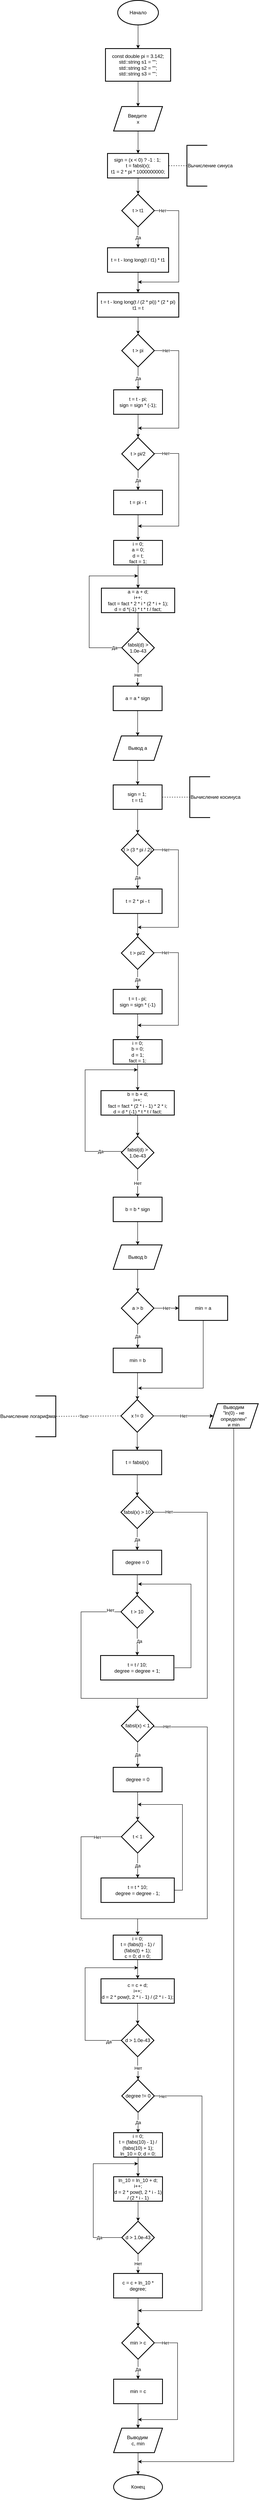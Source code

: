 <mxfile version="20.3.0" type="device"><diagram id="MsF1hmxlR_n_zTYHV3cW" name="Страница 1"><mxGraphModel dx="909" dy="1180" grid="1" gridSize="10" guides="1" tooltips="1" connect="1" arrows="1" fold="1" page="1" pageScale="1" pageWidth="827" pageHeight="1169" math="0" shadow="0"><root><mxCell id="0"/><mxCell id="1" parent="0"/><mxCell id="JNL3HpH2NIiDeKoIdSKx-3" value="" style="edgeStyle=orthogonalEdgeStyle;rounded=0;orthogonalLoop=1;jettySize=auto;html=1;" parent="1" source="JNL3HpH2NIiDeKoIdSKx-1" target="JNL3HpH2NIiDeKoIdSKx-2" edge="1"><mxGeometry relative="1" as="geometry"/></mxCell><mxCell id="JNL3HpH2NIiDeKoIdSKx-1" value="Начало" style="strokeWidth=2;html=1;shape=mxgraph.flowchart.start_1;whiteSpace=wrap;" parent="1" vertex="1"><mxGeometry x="330" y="40" width="100" height="60" as="geometry"/></mxCell><mxCell id="JNL3HpH2NIiDeKoIdSKx-5" value="" style="edgeStyle=orthogonalEdgeStyle;rounded=0;orthogonalLoop=1;jettySize=auto;html=1;" parent="1" source="JNL3HpH2NIiDeKoIdSKx-2" target="JNL3HpH2NIiDeKoIdSKx-4" edge="1"><mxGeometry relative="1" as="geometry"/></mxCell><mxCell id="JNL3HpH2NIiDeKoIdSKx-2" value="&lt;div&gt;const double pi = 3.142;&lt;/div&gt;&lt;div&gt;&lt;span style=&quot;&quot;&gt;&#9;&lt;/span&gt;std::string s1 = &quot;&quot;;&lt;/div&gt;&lt;div&gt;&lt;span style=&quot;&quot;&gt;&#9;&lt;/span&gt;std::string s2 = &quot;&quot;;&lt;/div&gt;&lt;div&gt;&lt;span style=&quot;&quot;&gt;&#9;&lt;/span&gt;std::string s3 = &quot;&quot;;&lt;/div&gt;" style="whiteSpace=wrap;html=1;strokeWidth=2;" parent="1" vertex="1"><mxGeometry x="300" y="158" width="160" height="80" as="geometry"/></mxCell><mxCell id="JNL3HpH2NIiDeKoIdSKx-7" value="" style="edgeStyle=orthogonalEdgeStyle;rounded=0;orthogonalLoop=1;jettySize=auto;html=1;" parent="1" source="JNL3HpH2NIiDeKoIdSKx-4" target="JNL3HpH2NIiDeKoIdSKx-6" edge="1"><mxGeometry relative="1" as="geometry"/></mxCell><mxCell id="JNL3HpH2NIiDeKoIdSKx-4" value="Введите&amp;nbsp;&lt;br&gt;x" style="shape=parallelogram;perimeter=parallelogramPerimeter;whiteSpace=wrap;html=1;fixedSize=1;strokeWidth=2;" parent="1" vertex="1"><mxGeometry x="320" y="300" width="120" height="60" as="geometry"/></mxCell><mxCell id="t6zCe8TcaZdugWU6Ns84-3" value="" style="edgeStyle=orthogonalEdgeStyle;rounded=0;orthogonalLoop=1;jettySize=auto;html=1;endArrow=none;endFill=0;dashed=1;" parent="1" source="JNL3HpH2NIiDeKoIdSKx-6" target="t6zCe8TcaZdugWU6Ns84-2" edge="1"><mxGeometry relative="1" as="geometry"/></mxCell><mxCell id="SGpj-EJ1Anm8VwAiLy1C-2" value="" style="edgeStyle=orthogonalEdgeStyle;rounded=0;orthogonalLoop=1;jettySize=auto;html=1;" edge="1" parent="1" source="JNL3HpH2NIiDeKoIdSKx-6" target="SGpj-EJ1Anm8VwAiLy1C-1"><mxGeometry relative="1" as="geometry"/></mxCell><mxCell id="JNL3HpH2NIiDeKoIdSKx-6" value="&lt;div&gt;sign = (x &amp;lt; 0) ? -1 : 1;&amp;nbsp;&lt;/div&gt;&lt;div&gt;&lt;span style=&quot;background-color: initial;&quot;&gt;t = fabsl(x);&lt;/span&gt;&lt;/div&gt;&lt;span style=&quot;&quot;&gt;&#9;&lt;/span&gt;t1 = 2 * pi * 1000000000;" style="whiteSpace=wrap;html=1;strokeWidth=2;" parent="1" vertex="1"><mxGeometry x="305" y="415" width="150" height="60" as="geometry"/></mxCell><mxCell id="t6zCe8TcaZdugWU6Ns84-2" value="Вычисление синуса" style="strokeWidth=2;html=1;shape=mxgraph.flowchart.annotation_1;align=left;pointerEvents=1;" parent="1" vertex="1"><mxGeometry x="500" y="395" width="50" height="100" as="geometry"/></mxCell><mxCell id="t6zCe8TcaZdugWU6Ns84-9" value="Да" style="edgeStyle=orthogonalEdgeStyle;rounded=0;orthogonalLoop=1;jettySize=auto;html=1;endArrow=classic;endFill=1;" parent="1" source="t6zCe8TcaZdugWU6Ns84-6" target="t6zCe8TcaZdugWU6Ns84-8" edge="1"><mxGeometry relative="1" as="geometry"/></mxCell><mxCell id="t6zCe8TcaZdugWU6Ns84-15" value="Нет" style="edgeStyle=orthogonalEdgeStyle;rounded=0;orthogonalLoop=1;jettySize=auto;html=1;endArrow=classic;endFill=1;exitX=1;exitY=0.5;exitDx=0;exitDy=0;" parent="1" source="t6zCe8TcaZdugWU6Ns84-6" edge="1"><mxGeometry x="-0.829" relative="1" as="geometry"><mxPoint x="380" y="1088" as="targetPoint"/><Array as="points"><mxPoint x="480" y="898"/><mxPoint x="480" y="1088"/><mxPoint x="380" y="1088"/></Array><mxPoint x="-1" as="offset"/></mxGeometry></mxCell><mxCell id="t6zCe8TcaZdugWU6Ns84-6" value="t &amp;gt; pi" style="rhombus;whiteSpace=wrap;html=1;strokeWidth=2;" parent="1" vertex="1"><mxGeometry x="340" y="858" width="80" height="80" as="geometry"/></mxCell><mxCell id="t6zCe8TcaZdugWU6Ns84-13" value="" style="edgeStyle=orthogonalEdgeStyle;rounded=0;orthogonalLoop=1;jettySize=auto;html=1;endArrow=classic;endFill=1;" parent="1" source="t6zCe8TcaZdugWU6Ns84-8" target="t6zCe8TcaZdugWU6Ns84-12" edge="1"><mxGeometry relative="1" as="geometry"/></mxCell><mxCell id="t6zCe8TcaZdugWU6Ns84-8" value="&lt;div&gt;t = t - pi;&lt;/div&gt;&lt;div&gt;&lt;span style=&quot;&quot;&gt;&#9;&#9;&lt;/span&gt;sign = sign * (-1);&lt;/div&gt;" style="whiteSpace=wrap;html=1;strokeWidth=2;" parent="1" vertex="1"><mxGeometry x="320" y="994" width="120" height="60" as="geometry"/></mxCell><mxCell id="t6zCe8TcaZdugWU6Ns84-17" value="Да" style="edgeStyle=orthogonalEdgeStyle;rounded=0;orthogonalLoop=1;jettySize=auto;html=1;endArrow=classic;endFill=1;" parent="1" source="t6zCe8TcaZdugWU6Ns84-12" target="t6zCe8TcaZdugWU6Ns84-16" edge="1"><mxGeometry relative="1" as="geometry"/></mxCell><mxCell id="t6zCe8TcaZdugWU6Ns84-21" value="Нет" style="edgeStyle=orthogonalEdgeStyle;rounded=0;orthogonalLoop=1;jettySize=auto;html=1;endArrow=classic;endFill=1;exitX=1;exitY=0.5;exitDx=0;exitDy=0;" parent="1" edge="1"><mxGeometry x="-0.832" relative="1" as="geometry"><mxPoint x="420" y="1150" as="sourcePoint"/><mxPoint x="380" y="1328" as="targetPoint"/><Array as="points"><mxPoint x="480" y="1150"/><mxPoint x="480" y="1328"/><mxPoint x="380" y="1328"/></Array><mxPoint x="-1" as="offset"/></mxGeometry></mxCell><mxCell id="t6zCe8TcaZdugWU6Ns84-12" value="t &amp;gt; pi/2" style="rhombus;whiteSpace=wrap;html=1;strokeWidth=2;" parent="1" vertex="1"><mxGeometry x="340" y="1111" width="80" height="80" as="geometry"/></mxCell><mxCell id="t6zCe8TcaZdugWU6Ns84-19" value="" style="edgeStyle=orthogonalEdgeStyle;rounded=0;orthogonalLoop=1;jettySize=auto;html=1;endArrow=classic;endFill=1;" parent="1" source="t6zCe8TcaZdugWU6Ns84-16" target="t6zCe8TcaZdugWU6Ns84-18" edge="1"><mxGeometry relative="1" as="geometry"/></mxCell><mxCell id="t6zCe8TcaZdugWU6Ns84-16" value="t = pi - t" style="whiteSpace=wrap;html=1;strokeWidth=2;" parent="1" vertex="1"><mxGeometry x="320" y="1240" width="120" height="60" as="geometry"/></mxCell><mxCell id="SGpj-EJ1Anm8VwAiLy1C-16" value="" style="edgeStyle=orthogonalEdgeStyle;rounded=0;orthogonalLoop=1;jettySize=auto;html=1;" edge="1" parent="1" source="t6zCe8TcaZdugWU6Ns84-18" target="t6zCe8TcaZdugWU6Ns84-26"><mxGeometry relative="1" as="geometry"/></mxCell><mxCell id="t6zCe8TcaZdugWU6Ns84-18" value="&lt;div&gt;i = 0;&lt;/div&gt;&lt;div&gt;&lt;span style=&quot;&quot;&gt;&#9;&lt;/span&gt;a = 0;&lt;/div&gt;&lt;div&gt;&lt;span style=&quot;&quot;&gt;&#9;&lt;/span&gt;d = t;&lt;/div&gt;&lt;div&gt;&lt;span style=&quot;&quot;&gt;&#9;&lt;/span&gt;fact = 1;&lt;/div&gt;" style="whiteSpace=wrap;html=1;strokeWidth=2;" parent="1" vertex="1"><mxGeometry x="320" y="1363" width="120" height="60" as="geometry"/></mxCell><mxCell id="SGpj-EJ1Anm8VwAiLy1C-12" value="" style="edgeStyle=orthogonalEdgeStyle;rounded=0;orthogonalLoop=1;jettySize=auto;html=1;" edge="1" parent="1" source="t6zCe8TcaZdugWU6Ns84-26" target="SGpj-EJ1Anm8VwAiLy1C-11"><mxGeometry relative="1" as="geometry"/></mxCell><mxCell id="t6zCe8TcaZdugWU6Ns84-26" value="&lt;div&gt;a = a + d;&lt;/div&gt;&lt;div&gt;&lt;span style=&quot;&quot;&gt;&#9;&#9;&lt;/span&gt;i++;&lt;/div&gt;&lt;div&gt;&lt;span style=&quot;&quot;&gt;&#9;&#9;&lt;/span&gt;fact = fact * 2 * i * (2 * i + 1);&lt;/div&gt;&lt;div&gt;&lt;span style=&quot;&quot;&gt;&#9;&#9;&lt;/span&gt;d = d *(-1) * t * t / fact;&lt;/div&gt;" style="whiteSpace=wrap;html=1;strokeWidth=2;" parent="1" vertex="1"><mxGeometry x="290" y="1480" width="180" height="60" as="geometry"/></mxCell><mxCell id="t6zCe8TcaZdugWU6Ns84-33" value="" style="edgeStyle=orthogonalEdgeStyle;rounded=0;orthogonalLoop=1;jettySize=auto;html=1;endArrow=classic;endFill=1;" parent="1" source="t6zCe8TcaZdugWU6Ns84-30" target="t6zCe8TcaZdugWU6Ns84-32" edge="1"><mxGeometry relative="1" as="geometry"/></mxCell><mxCell id="t6zCe8TcaZdugWU6Ns84-30" value="a = a * sign" style="whiteSpace=wrap;html=1;strokeWidth=2;" parent="1" vertex="1"><mxGeometry x="319" y="1720" width="120" height="60" as="geometry"/></mxCell><mxCell id="t6zCe8TcaZdugWU6Ns84-71" value="" style="edgeStyle=orthogonalEdgeStyle;rounded=0;orthogonalLoop=1;jettySize=auto;html=1;endArrow=classic;endFill=1;" parent="1" source="t6zCe8TcaZdugWU6Ns84-32" target="t6zCe8TcaZdugWU6Ns84-42" edge="1"><mxGeometry relative="1" as="geometry"/></mxCell><mxCell id="t6zCe8TcaZdugWU6Ns84-32" value="Вывод&amp;nbsp;а" style="shape=parallelogram;perimeter=parallelogramPerimeter;whiteSpace=wrap;html=1;fixedSize=1;strokeWidth=2;" parent="1" vertex="1"><mxGeometry x="319" y="1842" width="120" height="60" as="geometry"/></mxCell><mxCell id="t6zCe8TcaZdugWU6Ns84-40" value="" style="edgeStyle=orthogonalEdgeStyle;rounded=0;orthogonalLoop=1;jettySize=auto;html=1;endArrow=none;endFill=0;dashed=1;" parent="1" source="t6zCe8TcaZdugWU6Ns84-42" target="t6zCe8TcaZdugWU6Ns84-45" edge="1"><mxGeometry relative="1" as="geometry"/></mxCell><mxCell id="SGpj-EJ1Anm8VwAiLy1C-18" value="" style="edgeStyle=orthogonalEdgeStyle;rounded=0;orthogonalLoop=1;jettySize=auto;html=1;" edge="1" parent="1" source="t6zCe8TcaZdugWU6Ns84-42" target="t6zCe8TcaZdugWU6Ns84-48"><mxGeometry relative="1" as="geometry"/></mxCell><mxCell id="t6zCe8TcaZdugWU6Ns84-42" value="&lt;div&gt;sign = 1;&amp;nbsp;&lt;/div&gt;&lt;div&gt;&lt;span style=&quot;background-color: initial;&quot;&gt;t = t1&lt;/span&gt;&lt;/div&gt;" style="whiteSpace=wrap;html=1;strokeWidth=2;" parent="1" vertex="1"><mxGeometry x="319" y="1962" width="120" height="60" as="geometry"/></mxCell><mxCell id="t6zCe8TcaZdugWU6Ns84-45" value="Вычисление косинуса" style="strokeWidth=2;html=1;shape=mxgraph.flowchart.annotation_1;align=left;pointerEvents=1;" parent="1" vertex="1"><mxGeometry x="507" y="1942" width="50" height="100" as="geometry"/></mxCell><mxCell id="t6zCe8TcaZdugWU6Ns84-46" value="Да" style="edgeStyle=orthogonalEdgeStyle;rounded=0;orthogonalLoop=1;jettySize=auto;html=1;endArrow=classic;endFill=1;" parent="1" source="t6zCe8TcaZdugWU6Ns84-48" target="t6zCe8TcaZdugWU6Ns84-50" edge="1"><mxGeometry relative="1" as="geometry"/></mxCell><mxCell id="t6zCe8TcaZdugWU6Ns84-47" value="Нет" style="edgeStyle=orthogonalEdgeStyle;rounded=0;orthogonalLoop=1;jettySize=auto;html=1;endArrow=classic;endFill=1;exitX=1;exitY=0.5;exitDx=0;exitDy=0;" parent="1" source="t6zCe8TcaZdugWU6Ns84-48" edge="1"><mxGeometry x="-0.829" relative="1" as="geometry"><mxPoint x="379" y="2311" as="targetPoint"/><Array as="points"><mxPoint x="479" y="2121"/><mxPoint x="479" y="2311"/><mxPoint x="379" y="2311"/></Array><mxPoint x="-1" as="offset"/></mxGeometry></mxCell><mxCell id="t6zCe8TcaZdugWU6Ns84-48" value="t &amp;gt; (3 * pi / 2)" style="rhombus;whiteSpace=wrap;html=1;strokeWidth=2;" parent="1" vertex="1"><mxGeometry x="339" y="2081" width="80" height="80" as="geometry"/></mxCell><mxCell id="t6zCe8TcaZdugWU6Ns84-49" value="" style="edgeStyle=orthogonalEdgeStyle;rounded=0;orthogonalLoop=1;jettySize=auto;html=1;endArrow=classic;endFill=1;" parent="1" source="t6zCe8TcaZdugWU6Ns84-50" target="t6zCe8TcaZdugWU6Ns84-53" edge="1"><mxGeometry relative="1" as="geometry"/></mxCell><mxCell id="t6zCe8TcaZdugWU6Ns84-50" value="t = 2 * pi - t" style="whiteSpace=wrap;html=1;strokeWidth=2;" parent="1" vertex="1"><mxGeometry x="319" y="2217" width="120" height="60" as="geometry"/></mxCell><mxCell id="t6zCe8TcaZdugWU6Ns84-51" value="Да" style="edgeStyle=orthogonalEdgeStyle;rounded=0;orthogonalLoop=1;jettySize=auto;html=1;endArrow=classic;endFill=1;" parent="1" source="t6zCe8TcaZdugWU6Ns84-53" target="t6zCe8TcaZdugWU6Ns84-55" edge="1"><mxGeometry relative="1" as="geometry"/></mxCell><mxCell id="t6zCe8TcaZdugWU6Ns84-52" value="Нет" style="edgeStyle=orthogonalEdgeStyle;rounded=0;orthogonalLoop=1;jettySize=auto;html=1;endArrow=classic;endFill=1;exitX=1;exitY=0.5;exitDx=0;exitDy=0;" parent="1" edge="1"><mxGeometry x="-0.832" relative="1" as="geometry"><mxPoint x="419" y="2373" as="sourcePoint"/><mxPoint x="379" y="2551" as="targetPoint"/><Array as="points"><mxPoint x="479" y="2373"/><mxPoint x="479" y="2551"/><mxPoint x="379" y="2551"/></Array><mxPoint x="-1" as="offset"/></mxGeometry></mxCell><mxCell id="t6zCe8TcaZdugWU6Ns84-53" value="t &amp;gt; pi/2" style="rhombus;whiteSpace=wrap;html=1;strokeWidth=2;" parent="1" vertex="1"><mxGeometry x="339" y="2334" width="80" height="80" as="geometry"/></mxCell><mxCell id="t6zCe8TcaZdugWU6Ns84-54" value="" style="edgeStyle=orthogonalEdgeStyle;rounded=0;orthogonalLoop=1;jettySize=auto;html=1;endArrow=classic;endFill=1;" parent="1" source="t6zCe8TcaZdugWU6Ns84-55" target="t6zCe8TcaZdugWU6Ns84-57" edge="1"><mxGeometry relative="1" as="geometry"/></mxCell><mxCell id="t6zCe8TcaZdugWU6Ns84-55" value="&lt;div&gt;t = t - pi;&lt;/div&gt;&lt;div&gt;&lt;span style=&quot;&quot;&gt;&#9;&#9;&lt;/span&gt;sign = sign * (-1)&lt;/div&gt;" style="whiteSpace=wrap;html=1;strokeWidth=2;" parent="1" vertex="1"><mxGeometry x="319" y="2463" width="120" height="60" as="geometry"/></mxCell><mxCell id="SGpj-EJ1Anm8VwAiLy1C-19" value="" style="edgeStyle=orthogonalEdgeStyle;rounded=0;orthogonalLoop=1;jettySize=auto;html=1;" edge="1" parent="1" source="t6zCe8TcaZdugWU6Ns84-57" target="t6zCe8TcaZdugWU6Ns84-61"><mxGeometry relative="1" as="geometry"/></mxCell><mxCell id="t6zCe8TcaZdugWU6Ns84-57" value="&lt;div&gt;i = 0;&lt;/div&gt;&lt;div&gt;&lt;span style=&quot;&quot;&gt;&#9;&lt;/span&gt;b = 0;&lt;/div&gt;&lt;div&gt;&lt;span style=&quot;&quot;&gt;&#9;&lt;/span&gt;d = 1;&lt;/div&gt;&lt;div&gt;&lt;span style=&quot;&quot;&gt;&#9;&lt;/span&gt;fact = 1;&lt;/div&gt;" style="whiteSpace=wrap;html=1;strokeWidth=2;" parent="1" vertex="1"><mxGeometry x="319" y="2586" width="120" height="60" as="geometry"/></mxCell><mxCell id="SGpj-EJ1Anm8VwAiLy1C-21" value="" style="edgeStyle=orthogonalEdgeStyle;rounded=0;orthogonalLoop=1;jettySize=auto;html=1;" edge="1" parent="1" source="t6zCe8TcaZdugWU6Ns84-61" target="SGpj-EJ1Anm8VwAiLy1C-20"><mxGeometry relative="1" as="geometry"/></mxCell><mxCell id="t6zCe8TcaZdugWU6Ns84-61" value="&lt;div&gt;b = b + d;&lt;/div&gt;&lt;div&gt;&lt;span style=&quot;&quot;&gt;&#9;&#9;&lt;/span&gt;i++;&lt;/div&gt;&lt;div&gt;&lt;span style=&quot;&quot;&gt;&#9;&#9;&lt;/span&gt;fact = fact * (2 * i - 1) * 2 * i;&lt;/div&gt;&lt;div&gt;&lt;span style=&quot;&quot;&gt;&#9;&#9;&lt;/span&gt;d = d * (-1) * t * t / fact;&lt;/div&gt;" style="whiteSpace=wrap;html=1;strokeWidth=2;" parent="1" vertex="1"><mxGeometry x="289" y="2711" width="180" height="60" as="geometry"/></mxCell><mxCell id="SGpj-EJ1Anm8VwAiLy1C-30" value="" style="edgeStyle=orthogonalEdgeStyle;rounded=0;orthogonalLoop=1;jettySize=auto;html=1;" edge="1" parent="1" source="t6zCe8TcaZdugWU6Ns84-65" target="SGpj-EJ1Anm8VwAiLy1C-29"><mxGeometry relative="1" as="geometry"/></mxCell><mxCell id="t6zCe8TcaZdugWU6Ns84-65" value="b = b * sign" style="whiteSpace=wrap;html=1;strokeWidth=2;" parent="1" vertex="1"><mxGeometry x="319" y="2972" width="120" height="60" as="geometry"/></mxCell><mxCell id="t6zCe8TcaZdugWU6Ns84-123" value="Да" style="edgeStyle=orthogonalEdgeStyle;rounded=0;orthogonalLoop=1;jettySize=auto;html=1;endArrow=classic;endFill=1;" parent="1" source="t6zCe8TcaZdugWU6Ns84-120" target="t6zCe8TcaZdugWU6Ns84-122" edge="1"><mxGeometry relative="1" as="geometry"/></mxCell><mxCell id="t6zCe8TcaZdugWU6Ns84-125" value="Нет" style="edgeStyle=orthogonalEdgeStyle;rounded=0;orthogonalLoop=1;jettySize=auto;html=1;endArrow=classic;endFill=1;" parent="1" source="t6zCe8TcaZdugWU6Ns84-120" target="t6zCe8TcaZdugWU6Ns84-124" edge="1"><mxGeometry relative="1" as="geometry"/></mxCell><mxCell id="t6zCe8TcaZdugWU6Ns84-120" value="a &amp;gt; b" style="rhombus;whiteSpace=wrap;html=1;strokeWidth=2;" parent="1" vertex="1"><mxGeometry x="339" y="3204" width="80" height="80" as="geometry"/></mxCell><mxCell id="SGpj-EJ1Anm8VwAiLy1C-28" value="" style="edgeStyle=none;rounded=0;orthogonalLoop=1;jettySize=auto;html=1;" edge="1" parent="1" source="t6zCe8TcaZdugWU6Ns84-122" target="t6zCe8TcaZdugWU6Ns84-126"><mxGeometry relative="1" as="geometry"/></mxCell><mxCell id="t6zCe8TcaZdugWU6Ns84-122" value="min = b" style="whiteSpace=wrap;html=1;strokeWidth=2;" parent="1" vertex="1"><mxGeometry x="319" y="3342" width="120" height="60" as="geometry"/></mxCell><mxCell id="t6zCe8TcaZdugWU6Ns84-133" value="" style="edgeStyle=orthogonalEdgeStyle;rounded=0;orthogonalLoop=1;jettySize=auto;html=1;endArrow=classic;endFill=1;exitX=0.5;exitY=1;exitDx=0;exitDy=0;" parent="1" source="t6zCe8TcaZdugWU6Ns84-124" edge="1"><mxGeometry relative="1" as="geometry"><mxPoint x="380" y="3440" as="targetPoint"/><Array as="points"><mxPoint x="540" y="3440"/></Array></mxGeometry></mxCell><mxCell id="t6zCe8TcaZdugWU6Ns84-124" value="min = a" style="whiteSpace=wrap;html=1;strokeWidth=2;" parent="1" vertex="1"><mxGeometry x="480" y="3214" width="120" height="60" as="geometry"/></mxCell><mxCell id="t6zCe8TcaZdugWU6Ns84-144" value="" style="edgeStyle=orthogonalEdgeStyle;rounded=0;orthogonalLoop=1;jettySize=auto;html=1;endArrow=classic;endFill=1;" parent="1" source="t6zCe8TcaZdugWU6Ns84-126" target="t6zCe8TcaZdugWU6Ns84-138" edge="1"><mxGeometry relative="1" as="geometry"/></mxCell><mxCell id="t6zCe8TcaZdugWU6Ns84-213" value="Нет" style="edgeStyle=orthogonalEdgeStyle;rounded=0;orthogonalLoop=1;jettySize=auto;html=1;endArrow=classic;endFill=1;" parent="1" source="t6zCe8TcaZdugWU6Ns84-126" target="t6zCe8TcaZdugWU6Ns84-212" edge="1"><mxGeometry relative="1" as="geometry"/></mxCell><mxCell id="t6zCe8TcaZdugWU6Ns84-126" value="x != 0" style="rhombus;whiteSpace=wrap;html=1;strokeWidth=2;" parent="1" vertex="1"><mxGeometry x="338" y="3468" width="80" height="80" as="geometry"/></mxCell><mxCell id="t6zCe8TcaZdugWU6Ns84-128" value="" style="rounded=0;orthogonalLoop=1;jettySize=auto;html=1;endArrow=none;endFill=0;dashed=1;exitX=0;exitY=0.5;exitDx=0;exitDy=0;entryX=0;entryY=0.5;entryDx=0;entryDy=0;entryPerimeter=0;" parent="1" source="t6zCe8TcaZdugWU6Ns84-126" target="t6zCe8TcaZdugWU6Ns84-129" edge="1"><mxGeometry relative="1" as="geometry"><mxPoint x="626" y="3492" as="sourcePoint"/><mxPoint x="176" y="3488" as="targetPoint"/></mxGeometry></mxCell><mxCell id="SGpj-EJ1Anm8VwAiLy1C-27" value="Text" style="edgeLabel;html=1;align=center;verticalAlign=middle;resizable=0;points=[];" vertex="1" connectable="0" parent="t6zCe8TcaZdugWU6Ns84-128"><mxGeometry x="0.171" relative="1" as="geometry"><mxPoint x="1" as="offset"/></mxGeometry></mxCell><mxCell id="t6zCe8TcaZdugWU6Ns84-129" value="Вычисление логарифма" style="strokeWidth=2;html=1;shape=mxgraph.flowchart.annotation_1;align=right;pointerEvents=1;flipV=1;flipH=1;" parent="1" vertex="1"><mxGeometry x="128" y="3459" width="50" height="100" as="geometry"/></mxCell><mxCell id="t6zCe8TcaZdugWU6Ns84-146" value="" style="edgeStyle=orthogonalEdgeStyle;rounded=0;orthogonalLoop=1;jettySize=auto;html=1;endArrow=classic;endFill=1;" parent="1" source="t6zCe8TcaZdugWU6Ns84-138" target="t6zCe8TcaZdugWU6Ns84-145" edge="1"><mxGeometry relative="1" as="geometry"/></mxCell><mxCell id="t6zCe8TcaZdugWU6Ns84-138" value="t = fabsl(x)" style="whiteSpace=wrap;html=1;strokeWidth=2;" parent="1" vertex="1"><mxGeometry x="318" y="3592" width="120" height="60" as="geometry"/></mxCell><mxCell id="SGpj-EJ1Anm8VwAiLy1C-48" value="" style="edgeStyle=orthogonalEdgeStyle;rounded=0;orthogonalLoop=1;jettySize=auto;html=1;" edge="1" parent="1"><mxGeometry relative="1" as="geometry"><mxPoint x="470" y="4125" as="sourcePoint"/><mxPoint x="380" y="3920" as="targetPoint"/><Array as="points"><mxPoint x="510" y="4125"/><mxPoint x="510" y="3920"/></Array></mxGeometry></mxCell><mxCell id="t6zCe8TcaZdugWU6Ns84-142" value="&lt;div&gt;t = t / 10;&lt;/div&gt;&lt;div&gt;&lt;span style=&quot;&quot;&gt;&#9;&#9;&#9;&#9;&lt;/span&gt;degree = degree + 1;&lt;/div&gt;" style="whiteSpace=wrap;html=1;strokeWidth=2;" parent="1" vertex="1"><mxGeometry x="288" y="4095" width="180" height="60" as="geometry"/></mxCell><mxCell id="t6zCe8TcaZdugWU6Ns84-149" value="Да" style="edgeStyle=orthogonalEdgeStyle;rounded=0;orthogonalLoop=1;jettySize=auto;html=1;endArrow=classic;endFill=1;" parent="1" source="t6zCe8TcaZdugWU6Ns84-145" target="t6zCe8TcaZdugWU6Ns84-148" edge="1"><mxGeometry relative="1" as="geometry"/></mxCell><mxCell id="t6zCe8TcaZdugWU6Ns84-171" value="" style="edgeStyle=orthogonalEdgeStyle;rounded=0;orthogonalLoop=1;jettySize=auto;html=1;endArrow=classic;endFill=1;exitX=1;exitY=0.5;exitDx=0;exitDy=0;entryX=0.5;entryY=0;entryDx=0;entryDy=0;" parent="1" source="t6zCe8TcaZdugWU6Ns84-145" edge="1" target="t6zCe8TcaZdugWU6Ns84-166"><mxGeometry relative="1" as="geometry"><mxPoint x="380" y="4200" as="targetPoint"/><Array as="points"><mxPoint x="550" y="3744"/><mxPoint x="550" y="4200"/><mxPoint x="379" y="4200"/></Array></mxGeometry></mxCell><mxCell id="t6zCe8TcaZdugWU6Ns84-172" value="Нет" style="edgeLabel;html=1;align=center;verticalAlign=middle;resizable=0;points=[];" parent="t6zCe8TcaZdugWU6Ns84-171" vertex="1" connectable="0"><mxGeometry x="-0.796" y="3" relative="1" as="geometry"><mxPoint x="-42" y="2" as="offset"/></mxGeometry></mxCell><mxCell id="t6zCe8TcaZdugWU6Ns84-145" value="fabsl(x) &amp;gt; 10" style="rhombus;whiteSpace=wrap;html=1;strokeWidth=2;" parent="1" vertex="1"><mxGeometry x="338" y="3704" width="80" height="80" as="geometry"/></mxCell><mxCell id="SGpj-EJ1Anm8VwAiLy1C-33" value="" style="edgeStyle=orthogonalEdgeStyle;rounded=0;orthogonalLoop=1;jettySize=auto;html=1;" edge="1" parent="1" source="t6zCe8TcaZdugWU6Ns84-148" target="SGpj-EJ1Anm8VwAiLy1C-32"><mxGeometry relative="1" as="geometry"/></mxCell><mxCell id="t6zCe8TcaZdugWU6Ns84-148" value="degree = 0" style="whiteSpace=wrap;html=1;strokeWidth=2;" parent="1" vertex="1"><mxGeometry x="318" y="3837" width="120" height="60" as="geometry"/></mxCell><mxCell id="SGpj-EJ1Anm8VwAiLy1C-50" value="" style="edgeStyle=orthogonalEdgeStyle;rounded=0;orthogonalLoop=1;jettySize=auto;html=1;exitX=1;exitY=0.5;exitDx=0;exitDy=0;" edge="1" parent="1" source="t6zCe8TcaZdugWU6Ns84-163"><mxGeometry relative="1" as="geometry"><mxPoint x="379" y="4460" as="targetPoint"/><Array as="points"><mxPoint x="489" y="4670"/><mxPoint x="489" y="4460"/></Array></mxGeometry></mxCell><mxCell id="t6zCe8TcaZdugWU6Ns84-163" value="&lt;div&gt;t = t * 10;&lt;/div&gt;&lt;div&gt;&lt;span style=&quot;&quot;&gt;&#9;&#9;&#9;&#9;&lt;/span&gt;degree = degree - 1;&lt;/div&gt;" style="whiteSpace=wrap;html=1;strokeWidth=2;" parent="1" vertex="1"><mxGeometry x="289" y="4640" width="180" height="60" as="geometry"/></mxCell><mxCell id="t6zCe8TcaZdugWU6Ns84-165" value="Да" style="edgeStyle=orthogonalEdgeStyle;rounded=0;orthogonalLoop=1;jettySize=auto;html=1;endArrow=classic;endFill=1;" parent="1" source="t6zCe8TcaZdugWU6Ns84-166" target="t6zCe8TcaZdugWU6Ns84-168" edge="1"><mxGeometry relative="1" as="geometry"/></mxCell><mxCell id="t6zCe8TcaZdugWU6Ns84-176" value="" style="edgeStyle=orthogonalEdgeStyle;rounded=0;orthogonalLoop=1;jettySize=auto;html=1;endArrow=classic;endFill=1;exitX=1;exitY=0.5;exitDx=0;exitDy=0;" parent="1" source="t6zCe8TcaZdugWU6Ns84-166" edge="1"><mxGeometry relative="1" as="geometry"><mxPoint x="379" y="4780" as="targetPoint"/><Array as="points"><mxPoint x="419" y="4270"/><mxPoint x="550" y="4270"/><mxPoint x="550" y="4740"/></Array></mxGeometry></mxCell><mxCell id="t6zCe8TcaZdugWU6Ns84-177" value="Нет" style="edgeLabel;html=1;align=center;verticalAlign=middle;resizable=0;points=[];" parent="t6zCe8TcaZdugWU6Ns84-176" vertex="1" connectable="0"><mxGeometry x="-0.914" y="7" relative="1" as="geometry"><mxPoint y="6" as="offset"/></mxGeometry></mxCell><mxCell id="t6zCe8TcaZdugWU6Ns84-166" value="fabsl(x) &amp;lt; 1" style="rhombus;whiteSpace=wrap;html=1;strokeWidth=2;" parent="1" vertex="1"><mxGeometry x="339" y="4227" width="80" height="80" as="geometry"/></mxCell><mxCell id="SGpj-EJ1Anm8VwAiLy1C-41" value="" style="edgeStyle=orthogonalEdgeStyle;rounded=0;orthogonalLoop=1;jettySize=auto;html=1;" edge="1" parent="1" source="t6zCe8TcaZdugWU6Ns84-168" target="SGpj-EJ1Anm8VwAiLy1C-40"><mxGeometry relative="1" as="geometry"/></mxCell><mxCell id="t6zCe8TcaZdugWU6Ns84-168" value="degree = 0" style="whiteSpace=wrap;html=1;strokeWidth=2;" parent="1" vertex="1"><mxGeometry x="319" y="4369" width="120" height="60" as="geometry"/></mxCell><mxCell id="SGpj-EJ1Anm8VwAiLy1C-51" value="" style="edgeStyle=orthogonalEdgeStyle;rounded=0;orthogonalLoop=1;jettySize=auto;html=1;" edge="1" parent="1" source="t6zCe8TcaZdugWU6Ns84-173" target="t6zCe8TcaZdugWU6Ns84-181"><mxGeometry relative="1" as="geometry"/></mxCell><mxCell id="t6zCe8TcaZdugWU6Ns84-173" value="&lt;div&gt;i = 0;&lt;/div&gt;&lt;div&gt;&lt;span style=&quot;&quot;&gt;&#9;&#9;&lt;/span&gt;t = (fabs(t) - 1) / (fabs(t) + 1);&lt;/div&gt;&lt;div&gt;&lt;span style=&quot;&quot;&gt;&#9;&#9;&lt;/span&gt;c = 0;&amp;nbsp;&lt;span style=&quot;background-color: initial;&quot;&gt;d = 0;&lt;/span&gt;&lt;/div&gt;" style="whiteSpace=wrap;html=1;strokeWidth=2;" parent="1" vertex="1"><mxGeometry x="319" y="4780" width="120" height="60" as="geometry"/></mxCell><mxCell id="SGpj-EJ1Anm8VwAiLy1C-53" value="" style="edgeStyle=orthogonalEdgeStyle;rounded=0;orthogonalLoop=1;jettySize=auto;html=1;" edge="1" parent="1" source="t6zCe8TcaZdugWU6Ns84-181" target="SGpj-EJ1Anm8VwAiLy1C-52"><mxGeometry relative="1" as="geometry"/></mxCell><mxCell id="t6zCe8TcaZdugWU6Ns84-181" value="&lt;div&gt;c = c + d;&lt;/div&gt;&lt;div&gt;&lt;span style=&quot;&quot;&gt;&#9;&#9;&#9;&lt;/span&gt;i++;&lt;/div&gt;&lt;div&gt;d = 2 * pow(t, 2 * i - 1) / (2 * i - 1);&lt;br&gt;&lt;/div&gt;" style="whiteSpace=wrap;html=1;strokeWidth=2;" parent="1" vertex="1"><mxGeometry x="289" y="4887" width="180" height="60" as="geometry"/></mxCell><mxCell id="t6zCe8TcaZdugWU6Ns84-193" value="Да" style="edgeStyle=orthogonalEdgeStyle;rounded=0;orthogonalLoop=1;jettySize=auto;html=1;endArrow=classic;endFill=1;" parent="1" source="t6zCe8TcaZdugWU6Ns84-184" target="t6zCe8TcaZdugWU6Ns84-192" edge="1"><mxGeometry relative="1" as="geometry"/></mxCell><mxCell id="t6zCe8TcaZdugWU6Ns84-200" value="" style="edgeStyle=orthogonalEdgeStyle;rounded=0;orthogonalLoop=1;jettySize=auto;html=1;endArrow=classic;endFill=1;exitX=1;exitY=0.5;exitDx=0;exitDy=0;" parent="1" source="t6zCe8TcaZdugWU6Ns84-184" edge="1"><mxGeometry relative="1" as="geometry"><mxPoint x="380" y="5700" as="targetPoint"/><Array as="points"><mxPoint x="537" y="5174"/><mxPoint x="537" y="5700"/></Array></mxGeometry></mxCell><mxCell id="t6zCe8TcaZdugWU6Ns84-202" value="Нет" style="edgeLabel;html=1;align=center;verticalAlign=middle;resizable=0;points=[];" parent="t6zCe8TcaZdugWU6Ns84-200" vertex="1" connectable="0"><mxGeometry x="-0.812" y="7" relative="1" as="geometry"><mxPoint x="-54" y="8" as="offset"/></mxGeometry></mxCell><mxCell id="t6zCe8TcaZdugWU6Ns84-184" value="degree != 0" style="rhombus;whiteSpace=wrap;html=1;strokeWidth=2;" parent="1" vertex="1"><mxGeometry x="340" y="5134" width="80" height="80" as="geometry"/></mxCell><mxCell id="SGpj-EJ1Anm8VwAiLy1C-60" value="" style="edgeStyle=orthogonalEdgeStyle;rounded=0;orthogonalLoop=1;jettySize=auto;html=1;" edge="1" parent="1" source="t6zCe8TcaZdugWU6Ns84-189" target="SGpj-EJ1Anm8VwAiLy1C-59"><mxGeometry relative="1" as="geometry"/></mxCell><mxCell id="t6zCe8TcaZdugWU6Ns84-189" value="&lt;div&gt;&lt;div&gt;ln_10 = ln_10 + d;&lt;/div&gt;&lt;div&gt;&lt;span style=&quot;&quot;&gt;&#9;&#9;&#9;&#9;&lt;/span&gt;i++;&lt;/div&gt;&lt;div&gt;d = 2 * pow(t, 2 * i - 1) / (2 * i - 1)&lt;br&gt;&lt;/div&gt;&lt;/div&gt;&lt;div&gt;&lt;span style=&quot;&quot;&gt;&#9;&#9;&lt;/span&gt;&lt;/div&gt;" style="whiteSpace=wrap;html=1;strokeWidth=2;" parent="1" vertex="1"><mxGeometry x="320" y="5372" width="120" height="60" as="geometry"/></mxCell><mxCell id="SGpj-EJ1Anm8VwAiLy1C-58" value="" style="edgeStyle=orthogonalEdgeStyle;rounded=0;orthogonalLoop=1;jettySize=auto;html=1;" edge="1" parent="1" source="t6zCe8TcaZdugWU6Ns84-192" target="t6zCe8TcaZdugWU6Ns84-189"><mxGeometry relative="1" as="geometry"/></mxCell><mxCell id="t6zCe8TcaZdugWU6Ns84-192" value="&lt;div&gt;i = 0;&lt;/div&gt;&lt;div&gt;&lt;span style=&quot;&quot;&gt;&#9;&#9;&lt;/span&gt;t = (fabs(10) - 1) / (fabs(10) + 1);&lt;/div&gt;&lt;div&gt;ln_10 = 0;&amp;nbsp;&lt;span style=&quot;background-color: initial;&quot;&gt;d = 0;&lt;/span&gt;&lt;/div&gt;" style="whiteSpace=wrap;html=1;strokeWidth=2;" parent="1" vertex="1"><mxGeometry x="320" y="5264" width="120" height="60" as="geometry"/></mxCell><mxCell id="t6zCe8TcaZdugWU6Ns84-198" value="" style="edgeStyle=orthogonalEdgeStyle;rounded=0;orthogonalLoop=1;jettySize=auto;html=1;endArrow=classic;endFill=1;" parent="1" source="t6zCe8TcaZdugWU6Ns84-195" target="t6zCe8TcaZdugWU6Ns84-197" edge="1"><mxGeometry relative="1" as="geometry"/></mxCell><mxCell id="t6zCe8TcaZdugWU6Ns84-195" value="c = c + ln_10 * degree;" style="whiteSpace=wrap;html=1;strokeWidth=2;" parent="1" vertex="1"><mxGeometry x="320" y="5609" width="120" height="60" as="geometry"/></mxCell><mxCell id="t6zCe8TcaZdugWU6Ns84-204" value="Да" style="edgeStyle=orthogonalEdgeStyle;rounded=0;orthogonalLoop=1;jettySize=auto;html=1;endArrow=classic;endFill=1;" parent="1" source="t6zCe8TcaZdugWU6Ns84-197" target="t6zCe8TcaZdugWU6Ns84-203" edge="1"><mxGeometry relative="1" as="geometry"/></mxCell><mxCell id="t6zCe8TcaZdugWU6Ns84-208" value="" style="edgeStyle=orthogonalEdgeStyle;rounded=0;orthogonalLoop=1;jettySize=auto;html=1;endArrow=classic;endFill=1;exitX=1;exitY=0.5;exitDx=0;exitDy=0;" parent="1" source="t6zCe8TcaZdugWU6Ns84-197" edge="1"><mxGeometry relative="1" as="geometry"><mxPoint x="380" y="5967" as="targetPoint"/><Array as="points"><mxPoint x="477" y="5779"/><mxPoint x="477" y="5967"/></Array></mxGeometry></mxCell><mxCell id="t6zCe8TcaZdugWU6Ns84-209" value="Нет" style="edgeLabel;html=1;align=center;verticalAlign=middle;resizable=0;points=[];" parent="t6zCe8TcaZdugWU6Ns84-208" vertex="1" connectable="0"><mxGeometry x="-0.937" y="3" relative="1" as="geometry"><mxPoint x="16" y="3" as="offset"/></mxGeometry></mxCell><mxCell id="t6zCe8TcaZdugWU6Ns84-197" value="min &amp;gt; c" style="rhombus;whiteSpace=wrap;html=1;strokeWidth=2;" parent="1" vertex="1"><mxGeometry x="340" y="5739" width="80" height="80" as="geometry"/></mxCell><mxCell id="t6zCe8TcaZdugWU6Ns84-206" value="" style="edgeStyle=orthogonalEdgeStyle;rounded=0;orthogonalLoop=1;jettySize=auto;html=1;endArrow=classic;endFill=1;" parent="1" source="t6zCe8TcaZdugWU6Ns84-203" target="t6zCe8TcaZdugWU6Ns84-205" edge="1"><mxGeometry relative="1" as="geometry"/></mxCell><mxCell id="t6zCe8TcaZdugWU6Ns84-203" value="min = c" style="whiteSpace=wrap;html=1;strokeWidth=2;" parent="1" vertex="1"><mxGeometry x="320" y="5868" width="120" height="60" as="geometry"/></mxCell><mxCell id="t6zCe8TcaZdugWU6Ns84-211" value="" style="edgeStyle=orthogonalEdgeStyle;rounded=0;orthogonalLoop=1;jettySize=auto;html=1;endArrow=classic;endFill=1;" parent="1" source="t6zCe8TcaZdugWU6Ns84-205" target="t6zCe8TcaZdugWU6Ns84-210" edge="1"><mxGeometry relative="1" as="geometry"/></mxCell><mxCell id="t6zCe8TcaZdugWU6Ns84-205" value="Выводим&amp;nbsp;&lt;br&gt;c, min" style="shape=parallelogram;perimeter=parallelogramPerimeter;whiteSpace=wrap;html=1;fixedSize=1;strokeWidth=2;" parent="1" vertex="1"><mxGeometry x="320" y="5988" width="120" height="60" as="geometry"/></mxCell><mxCell id="t6zCe8TcaZdugWU6Ns84-210" value="Конец" style="ellipse;whiteSpace=wrap;html=1;strokeWidth=2;" parent="1" vertex="1"><mxGeometry x="320" y="6102" width="120" height="60" as="geometry"/></mxCell><mxCell id="t6zCe8TcaZdugWU6Ns84-215" value="" style="edgeStyle=orthogonalEdgeStyle;rounded=0;orthogonalLoop=1;jettySize=auto;html=1;endArrow=classic;endFill=1;" parent="1" source="t6zCe8TcaZdugWU6Ns84-212" edge="1"><mxGeometry relative="1" as="geometry"><mxPoint x="380" y="6070" as="targetPoint"/><Array as="points"><mxPoint x="615" y="6070"/></Array></mxGeometry></mxCell><mxCell id="t6zCe8TcaZdugWU6Ns84-212" value="Выводим&lt;br&gt;&quot;ln(0) - не определен&quot;&lt;br&gt;и min" style="shape=parallelogram;perimeter=parallelogramPerimeter;whiteSpace=wrap;html=1;fixedSize=1;strokeWidth=2;" parent="1" vertex="1"><mxGeometry x="555" y="3478" width="120" height="60" as="geometry"/></mxCell><mxCell id="SGpj-EJ1Anm8VwAiLy1C-4" value="Да" style="edgeStyle=orthogonalEdgeStyle;rounded=0;orthogonalLoop=1;jettySize=auto;html=1;" edge="1" parent="1" source="SGpj-EJ1Anm8VwAiLy1C-1" target="SGpj-EJ1Anm8VwAiLy1C-3"><mxGeometry relative="1" as="geometry"/></mxCell><mxCell id="SGpj-EJ1Anm8VwAiLy1C-9" value="Нет" style="edgeStyle=orthogonalEdgeStyle;rounded=0;orthogonalLoop=1;jettySize=auto;html=1;exitX=1;exitY=0.5;exitDx=0;exitDy=0;" edge="1" parent="1" source="SGpj-EJ1Anm8VwAiLy1C-1"><mxGeometry x="-0.881" relative="1" as="geometry"><mxPoint x="380" y="730" as="targetPoint"/><Array as="points"><mxPoint x="480" y="555"/><mxPoint x="480" y="730"/></Array><mxPoint as="offset"/></mxGeometry></mxCell><mxCell id="SGpj-EJ1Anm8VwAiLy1C-1" value="t &amp;gt; t1" style="rhombus;whiteSpace=wrap;html=1;strokeWidth=2;" vertex="1" parent="1"><mxGeometry x="340" y="515" width="80" height="80" as="geometry"/></mxCell><mxCell id="SGpj-EJ1Anm8VwAiLy1C-6" value="" style="edgeStyle=orthogonalEdgeStyle;rounded=0;orthogonalLoop=1;jettySize=auto;html=1;" edge="1" parent="1" source="SGpj-EJ1Anm8VwAiLy1C-3" target="SGpj-EJ1Anm8VwAiLy1C-5"><mxGeometry relative="1" as="geometry"/></mxCell><mxCell id="SGpj-EJ1Anm8VwAiLy1C-3" value="t = t - long long(t / t1) * t1" style="whiteSpace=wrap;html=1;strokeWidth=2;" vertex="1" parent="1"><mxGeometry x="305" y="646" width="150" height="60" as="geometry"/></mxCell><mxCell id="SGpj-EJ1Anm8VwAiLy1C-7" value="" style="edgeStyle=orthogonalEdgeStyle;rounded=0;orthogonalLoop=1;jettySize=auto;html=1;" edge="1" parent="1" source="SGpj-EJ1Anm8VwAiLy1C-5" target="t6zCe8TcaZdugWU6Ns84-6"><mxGeometry relative="1" as="geometry"/></mxCell><mxCell id="SGpj-EJ1Anm8VwAiLy1C-5" value="t = t - long long(t / (2 * pi)) * (2 * pi)&lt;br&gt;t1 = t" style="whiteSpace=wrap;html=1;strokeWidth=2;" vertex="1" parent="1"><mxGeometry x="280" y="756" width="200" height="60" as="geometry"/></mxCell><mxCell id="SGpj-EJ1Anm8VwAiLy1C-14" value="Да" style="edgeStyle=orthogonalEdgeStyle;rounded=0;orthogonalLoop=1;jettySize=auto;html=1;exitX=0;exitY=0.5;exitDx=0;exitDy=0;" edge="1" parent="1" source="SGpj-EJ1Anm8VwAiLy1C-11"><mxGeometry x="-0.903" relative="1" as="geometry"><mxPoint x="380" y="1450" as="targetPoint"/><Array as="points"><mxPoint x="260" y="1626"/><mxPoint x="260" y="1450"/></Array><mxPoint as="offset"/></mxGeometry></mxCell><mxCell id="SGpj-EJ1Anm8VwAiLy1C-15" value="Нет" style="edgeStyle=orthogonalEdgeStyle;rounded=0;orthogonalLoop=1;jettySize=auto;html=1;" edge="1" parent="1" source="SGpj-EJ1Anm8VwAiLy1C-11" target="t6zCe8TcaZdugWU6Ns84-30"><mxGeometry relative="1" as="geometry"/></mxCell><mxCell id="SGpj-EJ1Anm8VwAiLy1C-11" value="fabsl(d) &amp;gt; 1.0e-43" style="rhombus;whiteSpace=wrap;html=1;strokeWidth=2;" vertex="1" parent="1"><mxGeometry x="340" y="1586" width="80" height="80" as="geometry"/></mxCell><mxCell id="SGpj-EJ1Anm8VwAiLy1C-23" value="" style="edgeStyle=orthogonalEdgeStyle;rounded=0;orthogonalLoop=1;jettySize=auto;html=1;exitX=0;exitY=0.5;exitDx=0;exitDy=0;" edge="1" parent="1" source="SGpj-EJ1Anm8VwAiLy1C-20"><mxGeometry relative="1" as="geometry"><mxPoint x="379" y="2660" as="targetPoint"/><Array as="points"><mxPoint x="339" y="2860"/><mxPoint x="250" y="2860"/><mxPoint x="250" y="2660"/></Array></mxGeometry></mxCell><mxCell id="SGpj-EJ1Anm8VwAiLy1C-24" value="Да" style="edgeLabel;html=1;align=center;verticalAlign=middle;resizable=0;points=[];" vertex="1" connectable="0" parent="SGpj-EJ1Anm8VwAiLy1C-23"><mxGeometry x="-0.665" y="3" relative="1" as="geometry"><mxPoint x="16" y="-3" as="offset"/></mxGeometry></mxCell><mxCell id="SGpj-EJ1Anm8VwAiLy1C-25" value="Нет" style="edgeStyle=orthogonalEdgeStyle;rounded=0;orthogonalLoop=1;jettySize=auto;html=1;" edge="1" parent="1" source="SGpj-EJ1Anm8VwAiLy1C-20" target="t6zCe8TcaZdugWU6Ns84-65"><mxGeometry relative="1" as="geometry"/></mxCell><mxCell id="SGpj-EJ1Anm8VwAiLy1C-20" value="fabsl(d) &amp;gt; 1.0e-43" style="rhombus;whiteSpace=wrap;html=1;strokeWidth=2;" vertex="1" parent="1"><mxGeometry x="339" y="2823" width="80" height="80" as="geometry"/></mxCell><mxCell id="SGpj-EJ1Anm8VwAiLy1C-31" value="" style="edgeStyle=orthogonalEdgeStyle;rounded=0;orthogonalLoop=1;jettySize=auto;html=1;" edge="1" parent="1" source="SGpj-EJ1Anm8VwAiLy1C-29" target="t6zCe8TcaZdugWU6Ns84-120"><mxGeometry relative="1" as="geometry"/></mxCell><mxCell id="SGpj-EJ1Anm8VwAiLy1C-29" value="Вывод b" style="shape=parallelogram;perimeter=parallelogramPerimeter;whiteSpace=wrap;html=1;fixedSize=1;strokeWidth=2;" vertex="1" parent="1"><mxGeometry x="319" y="3089" width="120" height="60" as="geometry"/></mxCell><mxCell id="SGpj-EJ1Anm8VwAiLy1C-34" value="" style="edgeStyle=orthogonalEdgeStyle;rounded=0;orthogonalLoop=1;jettySize=auto;html=1;" edge="1" parent="1" source="SGpj-EJ1Anm8VwAiLy1C-32" target="t6zCe8TcaZdugWU6Ns84-142"><mxGeometry relative="1" as="geometry"/></mxCell><mxCell id="SGpj-EJ1Anm8VwAiLy1C-35" value="Да" style="edgeLabel;html=1;align=center;verticalAlign=middle;resizable=0;points=[];" vertex="1" connectable="0" parent="SGpj-EJ1Anm8VwAiLy1C-34"><mxGeometry x="-0.089" y="5" relative="1" as="geometry"><mxPoint y="1" as="offset"/></mxGeometry></mxCell><mxCell id="SGpj-EJ1Anm8VwAiLy1C-37" value="" style="edgeStyle=orthogonalEdgeStyle;rounded=0;orthogonalLoop=1;jettySize=auto;html=1;exitX=0;exitY=0.5;exitDx=0;exitDy=0;entryX=0.5;entryY=0;entryDx=0;entryDy=0;" edge="1" parent="1" source="SGpj-EJ1Anm8VwAiLy1C-32" target="t6zCe8TcaZdugWU6Ns84-166"><mxGeometry relative="1" as="geometry"><mxPoint x="379" y="4200" as="targetPoint"/><Array as="points"><mxPoint x="240" y="3988"/><mxPoint x="240" y="4200"/><mxPoint x="379" y="4200"/></Array></mxGeometry></mxCell><mxCell id="SGpj-EJ1Anm8VwAiLy1C-39" value="Нет" style="edgeLabel;html=1;align=center;verticalAlign=middle;resizable=0;points=[];" vertex="1" connectable="0" parent="SGpj-EJ1Anm8VwAiLy1C-37"><mxGeometry x="-0.891" y="-4" relative="1" as="geometry"><mxPoint as="offset"/></mxGeometry></mxCell><mxCell id="SGpj-EJ1Anm8VwAiLy1C-32" value="t &amp;gt; 10" style="rhombus;whiteSpace=wrap;html=1;strokeWidth=2;" vertex="1" parent="1"><mxGeometry x="338" y="3948" width="80" height="80" as="geometry"/></mxCell><mxCell id="SGpj-EJ1Anm8VwAiLy1C-43" value="Да" style="edgeStyle=orthogonalEdgeStyle;rounded=0;orthogonalLoop=1;jettySize=auto;html=1;" edge="1" parent="1" source="SGpj-EJ1Anm8VwAiLy1C-40" target="t6zCe8TcaZdugWU6Ns84-163"><mxGeometry relative="1" as="geometry"/></mxCell><mxCell id="SGpj-EJ1Anm8VwAiLy1C-45" value="Нет" style="edgeStyle=orthogonalEdgeStyle;rounded=0;orthogonalLoop=1;jettySize=auto;html=1;exitX=0;exitY=0.5;exitDx=0;exitDy=0;entryX=0.5;entryY=0;entryDx=0;entryDy=0;" edge="1" parent="1" source="SGpj-EJ1Anm8VwAiLy1C-40" target="t6zCe8TcaZdugWU6Ns84-173"><mxGeometry x="-0.754" y="1" relative="1" as="geometry"><mxPoint x="379" y="4740" as="targetPoint"/><Array as="points"><mxPoint x="240" y="4539"/><mxPoint x="240" y="4740"/><mxPoint x="379" y="4740"/></Array><mxPoint as="offset"/></mxGeometry></mxCell><mxCell id="SGpj-EJ1Anm8VwAiLy1C-40" value="t &amp;lt; 1" style="rhombus;whiteSpace=wrap;html=1;strokeWidth=2;" vertex="1" parent="1"><mxGeometry x="339" y="4499" width="80" height="80" as="geometry"/></mxCell><mxCell id="SGpj-EJ1Anm8VwAiLy1C-55" value="" style="edgeStyle=orthogonalEdgeStyle;rounded=0;orthogonalLoop=1;jettySize=auto;html=1;exitX=0;exitY=0.5;exitDx=0;exitDy=0;" edge="1" parent="1" source="SGpj-EJ1Anm8VwAiLy1C-52"><mxGeometry relative="1" as="geometry"><mxPoint x="380" y="4860" as="targetPoint"/><Array as="points"><mxPoint x="250" y="5038"/><mxPoint x="250" y="4860"/></Array></mxGeometry></mxCell><mxCell id="SGpj-EJ1Anm8VwAiLy1C-56" value="Да" style="edgeLabel;html=1;align=center;verticalAlign=middle;resizable=0;points=[];" vertex="1" connectable="0" parent="SGpj-EJ1Anm8VwAiLy1C-55"><mxGeometry x="-0.841" y="3" relative="1" as="geometry"><mxPoint as="offset"/></mxGeometry></mxCell><mxCell id="SGpj-EJ1Anm8VwAiLy1C-57" value="Нет" style="edgeStyle=orthogonalEdgeStyle;rounded=0;orthogonalLoop=1;jettySize=auto;html=1;" edge="1" parent="1" source="SGpj-EJ1Anm8VwAiLy1C-52" target="t6zCe8TcaZdugWU6Ns84-184"><mxGeometry relative="1" as="geometry"/></mxCell><mxCell id="SGpj-EJ1Anm8VwAiLy1C-52" value="d &amp;gt; 1.0e-43" style="rhombus;whiteSpace=wrap;html=1;strokeWidth=2;" vertex="1" parent="1"><mxGeometry x="339" y="4998" width="80" height="80" as="geometry"/></mxCell><mxCell id="SGpj-EJ1Anm8VwAiLy1C-61" value="Нет" style="edgeStyle=orthogonalEdgeStyle;rounded=0;orthogonalLoop=1;jettySize=auto;html=1;" edge="1" parent="1" source="SGpj-EJ1Anm8VwAiLy1C-59" target="t6zCe8TcaZdugWU6Ns84-195"><mxGeometry relative="1" as="geometry"/></mxCell><mxCell id="SGpj-EJ1Anm8VwAiLy1C-63" value="" style="edgeStyle=orthogonalEdgeStyle;rounded=0;orthogonalLoop=1;jettySize=auto;html=1;exitX=0;exitY=0.5;exitDx=0;exitDy=0;" edge="1" parent="1" source="SGpj-EJ1Anm8VwAiLy1C-59"><mxGeometry relative="1" as="geometry"><mxPoint x="380" y="5340" as="targetPoint"/><Array as="points"><mxPoint x="270" y="5521"/><mxPoint x="270" y="5340"/></Array></mxGeometry></mxCell><mxCell id="SGpj-EJ1Anm8VwAiLy1C-64" value="Да" style="edgeLabel;html=1;align=center;verticalAlign=middle;resizable=0;points=[];" vertex="1" connectable="0" parent="SGpj-EJ1Anm8VwAiLy1C-63"><mxGeometry x="-0.696" relative="1" as="geometry"><mxPoint as="offset"/></mxGeometry></mxCell><mxCell id="SGpj-EJ1Anm8VwAiLy1C-59" value="d &amp;gt; 1.0e-43" style="rhombus;whiteSpace=wrap;html=1;strokeWidth=2;" vertex="1" parent="1"><mxGeometry x="340" y="5481" width="80" height="80" as="geometry"/></mxCell></root></mxGraphModel></diagram></mxfile>